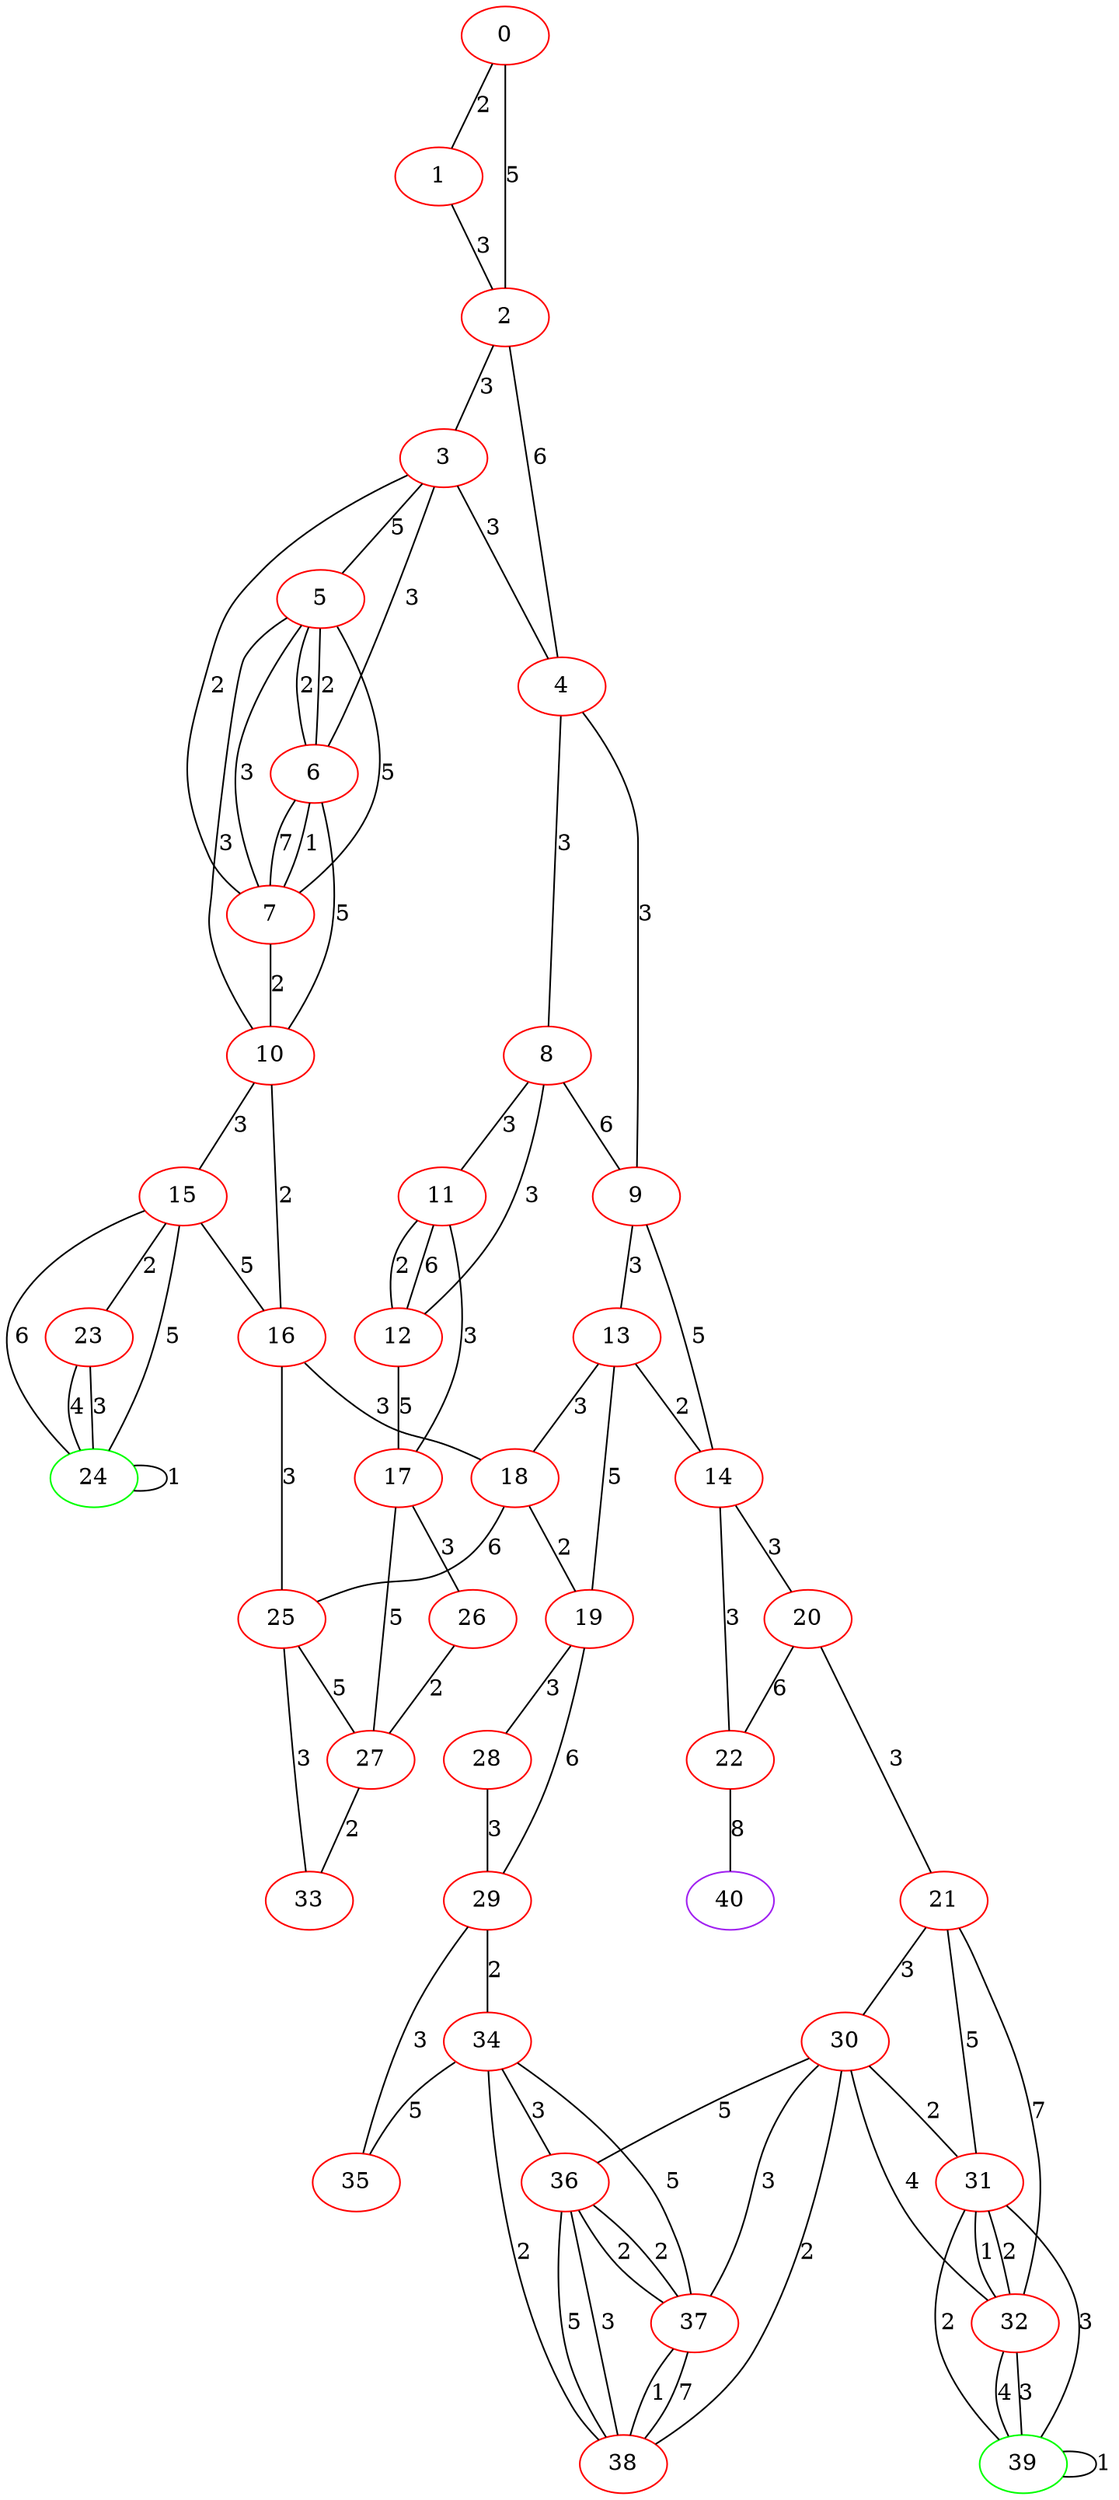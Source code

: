 graph "" {
0 [color=red, weight=1];
1 [color=red, weight=1];
2 [color=red, weight=1];
3 [color=red, weight=1];
4 [color=red, weight=1];
5 [color=red, weight=1];
6 [color=red, weight=1];
7 [color=red, weight=1];
8 [color=red, weight=1];
9 [color=red, weight=1];
10 [color=red, weight=1];
11 [color=red, weight=1];
12 [color=red, weight=1];
13 [color=red, weight=1];
14 [color=red, weight=1];
15 [color=red, weight=1];
16 [color=red, weight=1];
17 [color=red, weight=1];
18 [color=red, weight=1];
19 [color=red, weight=1];
20 [color=red, weight=1];
21 [color=red, weight=1];
22 [color=red, weight=1];
23 [color=red, weight=1];
24 [color=green, weight=2];
25 [color=red, weight=1];
26 [color=red, weight=1];
27 [color=red, weight=1];
28 [color=red, weight=1];
29 [color=red, weight=1];
30 [color=red, weight=1];
31 [color=red, weight=1];
32 [color=red, weight=1];
33 [color=red, weight=1];
34 [color=red, weight=1];
35 [color=red, weight=1];
36 [color=red, weight=1];
37 [color=red, weight=1];
38 [color=red, weight=1];
39 [color=green, weight=2];
40 [color=purple, weight=4];
0 -- 1  [key=0, label=2];
0 -- 2  [key=0, label=5];
1 -- 2  [key=0, label=3];
2 -- 3  [key=0, label=3];
2 -- 4  [key=0, label=6];
3 -- 4  [key=0, label=3];
3 -- 5  [key=0, label=5];
3 -- 6  [key=0, label=3];
3 -- 7  [key=0, label=2];
4 -- 8  [key=0, label=3];
4 -- 9  [key=0, label=3];
5 -- 10  [key=0, label=3];
5 -- 6  [key=0, label=2];
5 -- 6  [key=1, label=2];
5 -- 7  [key=0, label=3];
5 -- 7  [key=1, label=5];
6 -- 10  [key=0, label=5];
6 -- 7  [key=0, label=1];
6 -- 7  [key=1, label=7];
7 -- 10  [key=0, label=2];
8 -- 11  [key=0, label=3];
8 -- 12  [key=0, label=3];
8 -- 9  [key=0, label=6];
9 -- 13  [key=0, label=3];
9 -- 14  [key=0, label=5];
10 -- 16  [key=0, label=2];
10 -- 15  [key=0, label=3];
11 -- 17  [key=0, label=3];
11 -- 12  [key=0, label=6];
11 -- 12  [key=1, label=2];
12 -- 17  [key=0, label=5];
13 -- 18  [key=0, label=3];
13 -- 19  [key=0, label=5];
13 -- 14  [key=0, label=2];
14 -- 20  [key=0, label=3];
14 -- 22  [key=0, label=3];
15 -- 24  [key=0, label=5];
15 -- 24  [key=1, label=6];
15 -- 16  [key=0, label=5];
15 -- 23  [key=0, label=2];
16 -- 25  [key=0, label=3];
16 -- 18  [key=0, label=3];
17 -- 27  [key=0, label=5];
17 -- 26  [key=0, label=3];
18 -- 25  [key=0, label=6];
18 -- 19  [key=0, label=2];
19 -- 28  [key=0, label=3];
19 -- 29  [key=0, label=6];
20 -- 22  [key=0, label=6];
20 -- 21  [key=0, label=3];
21 -- 32  [key=0, label=7];
21 -- 30  [key=0, label=3];
21 -- 31  [key=0, label=5];
22 -- 40  [key=0, label=8];
23 -- 24  [key=0, label=3];
23 -- 24  [key=1, label=4];
24 -- 24  [key=0, label=1];
25 -- 33  [key=0, label=3];
25 -- 27  [key=0, label=5];
26 -- 27  [key=0, label=2];
27 -- 33  [key=0, label=2];
28 -- 29  [key=0, label=3];
29 -- 35  [key=0, label=3];
29 -- 34  [key=0, label=2];
30 -- 32  [key=0, label=4];
30 -- 36  [key=0, label=5];
30 -- 37  [key=0, label=3];
30 -- 38  [key=0, label=2];
30 -- 31  [key=0, label=2];
31 -- 32  [key=0, label=2];
31 -- 32  [key=1, label=1];
31 -- 39  [key=0, label=2];
31 -- 39  [key=1, label=3];
32 -- 39  [key=0, label=3];
32 -- 39  [key=1, label=4];
34 -- 35  [key=0, label=5];
34 -- 36  [key=0, label=3];
34 -- 38  [key=0, label=2];
34 -- 37  [key=0, label=5];
36 -- 38  [key=0, label=3];
36 -- 38  [key=1, label=5];
36 -- 37  [key=0, label=2];
36 -- 37  [key=1, label=2];
37 -- 38  [key=0, label=1];
37 -- 38  [key=1, label=7];
39 -- 39  [key=0, label=1];
}
